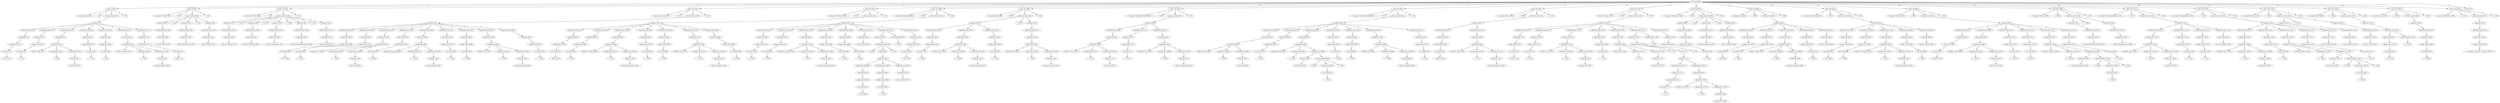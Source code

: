 digraph arpeggio_graph {
2480140220752 [label="textx_model [0]"];
2480140220752->2480140017360 [label="1"]

2480140017360 [label="textx_rule [0]"];
2480140017360->2480135769680 [label="1"]

2480135769680 [label="rule_name 'BuyIn' [0]"];
2480140017360->2480135770352 [label="2"]

2480135770352 [label=" ':' [5]"];
2480140017360->2480140017232 [label="3"]

2480140017232 [label="textx_rule_body [12]"];
2480140017232->2480140017104 [label="1"]

2480140017104 [label="sequence [12]"];
2480140017104->2480140013008 [label="1"]

2480140013008 [label="repeatable_expr [12]"];
2480140013008->2480140012880 [label="1"]

2480140012880 [label="expression [12]"];
2480140012880->2480140012752 [label="1"]

2480140012752 [label="simple_match [12]"];
2480140012752->2480140012624 [label="1"]

2480140012624 [label="str_match [12]"];
2480140012624->2480135770464 [label="1"]

2480135770464 [label=" ''buy-in'' [12]"];
2480140017104->2480140013264 [label="2"]

2480140013264 [label="repeatable_expr [21]"];
2480140013264->2480140013136 [label="1"]

2480140013136 [label="expression [21]"];
2480140013136->2480140012240 [label="1"]

2480140012240 [label="simple_match [21]"];
2480140012240->2480140012368 [label="1"]

2480140012368 [label="str_match [21]"];
2480140012368->2480135770576 [label="1"]

2480135770576 [label=" ''('' [21]"];
2480140017104->2480140014288 [label="3"]

2480140014288 [label="repeatable_expr [25]"];
2480140014288->2480140014160 [label="1"]

2480140014160 [label="expression [25]"];
2480140014160->2480140014032 [label="1"]

2480140014032 [label="assignment [25]"];
2480140014032->2480135770912 [label="1"]

2480135770912 [label="attribute 'chips' [25]"];
2480140014032->2480140013520 [label="2"]

2480140013520 [label="assignment_op [30]"];
2480140013520->2480135770688 [label="1"]

2480135770688 [label=" '=' [30]"];
2480140014032->2480140013904 [label="3"]

2480140013904 [label="assignment_rhs [31]"];
2480140013904->2480140013776 [label="1"]

2480140013776 [label="reference [31]"];
2480140013776->2480135771472 [label="1"]

2480135771472 [label="rule_ref 'INT' [31]"];
2480140017104->2480140014416 [label="4"]

2480140014416 [label="repeatable_expr [35]"];
2480140014416->2480140014800 [label="1"]

2480140014800 [label="expression [35]"];
2480140014800->2480140014672 [label="1"]

2480140014672 [label="simple_match [35]"];
2480140014672->2480140014544 [label="1"]

2480140014544 [label="str_match [35]"];
2480140014544->2480135770800 [label="1"]

2480135770800 [label=" '')'' [35]"];
2480140017104->2480140015312 [label="5"]

2480140015312 [label="repeatable_expr [39]"];
2480140015312->2480140015184 [label="1"]

2480140015184 [label="expression [39]"];
2480140015184->2480140015056 [label="1"]

2480140015056 [label="simple_match [39]"];
2480140015056->2480140014928 [label="1"]

2480140014928 [label="str_match [39]"];
2480140014928->2480135771136 [label="1"]

2480135771136 [label=" '':'' [39]"];
2480140017104->2480140016336 [label="6"]

2480140016336 [label="repeatable_expr [52]"];
2480140016336->2480140016208 [label="1"]

2480140016208 [label="expression [52]"];
2480140016208->2480140016080 [label="1"]

2480140016080 [label="assignment [52]"];
2480140016080->2480135771248 [label="1"]

2480135771248 [label="attribute 'functions' [52]"];
2480140016080->2480140015568 [label="2"]

2480140015568 [label="assignment_op [61]"];
2480140015568->2480135771360 [label="1"]

2480135771360 [label=" '*=' [61]"];
2480140016080->2480140015952 [label="3"]

2480140015952 [label="assignment_rhs [63]"];
2480140015952->2480140015824 [label="1"]

2480140015824 [label="reference [63]"];
2480140015824->2480135771024 [label="1"]

2480135771024 [label="rule_ref 'Function' [63]"];
2480140017104->2480140016464 [label="7"]

2480140016464 [label="repeatable_expr [77]"];
2480140016464->2480140016848 [label="1"]

2480140016848 [label="expression [77]"];
2480140016848->2480140016720 [label="1"]

2480140016720 [label="simple_match [77]"];
2480140016720->2480140016592 [label="1"]

2480140016592 [label="str_match [77]"];
2480140016592->2480135768672 [label="1"]

2480135768672 [label=" ''stand'' [77]"];
2480140017360->2480135768896 [label="4"]

2480135768896 [label=" ';' [86]"];
2480140220752->2480140019408 [label="2"]

2480140019408 [label="textx_rule [91]"];
2480140019408->2480135768784 [label="1"]

2480135768784 [label="rule_name 'Function' [91]"];
2480140019408->2480135771696 [label="2"]

2480135771696 [label=" ':' [99]"];
2480140019408->2480140019280 [label="3"]

2480140019280 [label="textx_rule_body [106]"];
2480140019280->2480140018128 [label="1"]

2480140018128 [label="sequence [106]"];
2480140018128->2480140018256 [label="1"]

2480140018256 [label="repeatable_expr [106]"];
2480140018256->2480140018000 [label="1"]

2480140018000 [label="expression [106]"];
2480140018000->2480135769120 [label="1"]

2480135769120 [label="rule_ref 'Pillars' [106]"];
2480140019280->2480135771920 [label="2"]

2480135771920 [label=" '|' [114]"];
2480140019280->2480140018512 [label="3"]

2480140018512 [label="sequence [116]"];
2480140018512->2480140018640 [label="1"]

2480140018640 [label="repeatable_expr [116]"];
2480140018640->2480140017616 [label="1"]

2480140017616 [label="expression [116]"];
2480140017616->2480135769232 [label="1"]

2480135769232 [label="rule_ref 'Instruments' [116]"];
2480140019280->2480135769568 [label="4"]

2480135769568 [label=" '|' [128]"];
2480140019280->2480140019024 [label="5"]

2480140019024 [label="sequence [130]"];
2480140019024->2480140019152 [label="1"]

2480140019152 [label="repeatable_expr [130]"];
2480140019152->2480140018896 [label="1"]

2480140018896 [label="expression [130]"];
2480140018896->2480135772144 [label="1"]

2480135772144 [label="rule_ref 'Wheels' [130]"];
2480140019408->2480135772256 [label="4"]

2480135772256 [label=" ';' [138]"];
2480140220752->2480140022352 [label="3"]

2480140022352 [label="textx_rule [145]"];
2480140022352->2480135772592 [label="1"]

2480135772592 [label="rule_name 'Pillars' [145]"];
2480140022352->2480135772368 [label="2"]

2480135772368 [label=" ':' [152]"];
2480140022352->2480140022224 [label="3"]

2480140022224 [label="textx_rule_body [159]"];
2480140022224->2480140019920 [label="1"]

2480140019920 [label="sequence [159]"];
2480140019920->2480140020048 [label="1"]

2480140020048 [label="repeatable_expr [159]"];
2480140020048->2480140019792 [label="1"]

2480140019792 [label="expression [159]"];
2480140019792->2480135772704 [label="1"]

2480135772704 [label="rule_ref 'ForLoop' [159]"];
2480140022224->2480135772928 [label="2"]

2480135772928 [label=" '|' [167]"];
2480140022224->2480140020432 [label="3"]

2480140020432 [label="sequence [169]"];
2480140020432->2480140020560 [label="1"]

2480140020560 [label="repeatable_expr [169]"];
2480140020560->2480140020304 [label="1"]

2480140020304 [label="expression [169]"];
2480140020304->2480135772480 [label="1"]

2480135772480 [label="rule_ref 'WhileLoop' [169]"];
2480140022224->2480135772816 [label="4"]

2480135772816 [label=" '|' [179]"];
2480140022224->2480140020944 [label="5"]

2480140020944 [label="sequence [181]"];
2480140020944->2480140021072 [label="1"]

2480140021072 [label="repeatable_expr [181]"];
2480140021072->2480140020816 [label="1"]

2480140020816 [label="expression [181]"];
2480140020816->2480135773040 [label="1"]

2480135773040 [label="rule_ref 'IfStatement' [181]"];
2480140022224->2480135773152 [label="6"]

2480135773152 [label=" '|' [193]"];
2480140022224->2480140021456 [label="7"]

2480140021456 [label="sequence [195]"];
2480140021456->2480140021584 [label="1"]

2480140021584 [label="repeatable_expr [195]"];
2480140021584->2480140021328 [label="1"]

2480140021328 [label="expression [195]"];
2480140021328->2480135773264 [label="1"]

2480135773264 [label="rule_ref 'VariableDeclaration' [195]"];
2480140022224->2480135773376 [label="8"]

2480135773376 [label=" '|' [215]"];
2480140022224->2480140021968 [label="9"]

2480140021968 [label="sequence [217]"];
2480140021968->2480140022096 [label="1"]

2480140022096 [label="repeatable_expr [217]"];
2480140022096->2480140021840 [label="1"]

2480140021840 [label="expression [217]"];
2480140021840->2480135773488 [label="1"]

2480135773488 [label="rule_ref 'Returns' [217]"];
2480140022352->2480135773600 [label="4"]

2480135773600 [label=" ';' [226]"];
2480140220752->2480140143952 [label="4"]

2480140143952 [label="textx_rule [232]"];
2480140143952->2480135773936 [label="1"]

2480135773936 [label="rule_name 'ForLoop' [232]"];
2480140143952->2480135773712 [label="2"]

2480135773712 [label=" ':' [239]"];
2480140143952->2480140143696 [label="3"]

2480140143696 [label="textx_rule_body [246]"];
2480140143696->2480140143824 [label="1"]

2480140143824 [label="sequence [246]"];
2480140143824->2480140022864 [label="1"]

2480140022864 [label="repeatable_expr [246]"];
2480140022864->2480140022736 [label="1"]

2480140022736 [label="expression [246]"];
2480140022736->2480140022608 [label="1"]

2480140022608 [label="simple_match [246]"];
2480140022608->2480140021712 [label="1"]

2480140021712 [label="str_match [246]"];
2480140021712->2480135774048 [label="1"]

2480135774048 [label=" ''For'' [246]"];
2480140143824->2480140023376 [label="2"]

2480140023376 [label="repeatable_expr [252]"];
2480140023376->2480140023248 [label="1"]

2480140023248 [label="expression [252]"];
2480140023248->2480140023120 [label="1"]

2480140023120 [label="simple_match [252]"];
2480140023120->2480140022992 [label="1"]

2480140022992 [label="str_match [252]"];
2480140022992->2480135773824 [label="1"]

2480135773824 [label=" ''('' [252]"];
2480140143824->2480140024400 [label="3"]

2480140024400 [label="repeatable_expr [256]"];
2480140024400->2480140024272 [label="1"]

2480140024272 [label="expression [256]"];
2480140024272->2480140024144 [label="1"]

2480140024144 [label="assignment [256]"];
2480140024144->2480135774160 [label="1"]

2480135774160 [label="attribute 'var' [256]"];
2480140024144->2480140023632 [label="2"]

2480140023632 [label="assignment_op [259]"];
2480140023632->2480135774384 [label="1"]

2480135774384 [label=" '=' [259]"];
2480140024144->2480140024016 [label="3"]

2480140024016 [label="assignment_rhs [260]"];
2480140024016->2480140023888 [label="1"]

2480140023888 [label="reference [260]"];
2480140023888->2480135774272 [label="1"]

2480135774272 [label="rule_ref 'ID' [260]"];
2480140143824->2480140024528 [label="4"]

2480140024528 [label="repeatable_expr [263]"];
2480140024528->2480140024912 [label="1"]

2480140024912 [label="expression [263]"];
2480140024912->2480140024784 [label="1"]

2480140024784 [label="simple_match [263]"];
2480140024784->2480140024656 [label="1"]

2480140024656 [label="str_match [263]"];
2480140024656->2480135774496 [label="1"]

2480135774496 [label=" ''in'' [263]"];
2480140143824->2480140140752 [label="5"]

2480140140752 [label="repeatable_expr [268]"];
2480140140752->2480140140624 [label="1"]

2480140140624 [label="expression [268]"];
2480140140624->2480140025680 [label="1"]

2480140025680 [label="assignment [268]"];
2480140025680->2480135774608 [label="1"]

2480135774608 [label="attribute 'range_expr' [268]"];
2480140025680->2480140025168 [label="2"]

2480140025168 [label="assignment_op [278]"];
2480140025168->2480135774832 [label="1"]

2480135774832 [label=" '=' [278]"];
2480140025680->2480140025552 [label="3"]

2480140025552 [label="assignment_rhs [279]"];
2480140025552->2480140025424 [label="1"]

2480140025424 [label="reference [279]"];
2480140025424->2480135774720 [label="1"]

2480135774720 [label="rule_ref 'Range' [279]"];
2480140143824->2480140140880 [label="6"]

2480140140880 [label="repeatable_expr [285]"];
2480140140880->2480140141264 [label="1"]

2480140141264 [label="expression [285]"];
2480140141264->2480140141136 [label="1"]

2480140141136 [label="simple_match [285]"];
2480140141136->2480140141008 [label="1"]

2480140141008 [label="str_match [285]"];
2480140141008->2480135774944 [label="1"]

2480135774944 [label=" '')'' [285]"];
2480140143824->2480140141776 [label="7"]

2480140141776 [label="repeatable_expr [289]"];
2480140141776->2480140141648 [label="1"]

2480140141648 [label="expression [289]"];
2480140141648->2480140141520 [label="1"]

2480140141520 [label="simple_match [289]"];
2480140141520->2480140141392 [label="1"]

2480140141392 [label="str_match [289]"];
2480140141392->2480135775056 [label="1"]

2480135775056 [label=" ''{'' [289]"];
2480140143824->2480140142800 [label="8"]

2480140142800 [label="repeatable_expr [293]"];
2480140142800->2480140142672 [label="1"]

2480140142672 [label="expression [293]"];
2480140142672->2480140142544 [label="1"]

2480140142544 [label="assignment [293]"];
2480140142544->2480135775168 [label="1"]

2480135775168 [label="attribute 'body' [293]"];
2480140142544->2480140142032 [label="2"]

2480140142032 [label="assignment_op [297]"];
2480140142032->2480135775280 [label="1"]

2480135775280 [label=" '*=' [297]"];
2480140142544->2480140142416 [label="3"]

2480140142416 [label="assignment_rhs [299]"];
2480140142416->2480140142288 [label="1"]

2480140142288 [label="reference [299]"];
2480140142288->2480135775392 [label="1"]

2480135775392 [label="rule_ref 'Function' [299]"];
2480140143824->2480140142928 [label="9"]

2480140142928 [label="repeatable_expr [308]"];
2480140142928->2480140143312 [label="1"]

2480140143312 [label="expression [308]"];
2480140143312->2480140143184 [label="1"]

2480140143184 [label="simple_match [308]"];
2480140143184->2480140143056 [label="1"]

2480140143056 [label="str_match [308]"];
2480140143056->2480135775504 [label="1"]

2480135775504 [label=" ''}'' [308]"];
2480140143952->2480135775616 [label="4"]

2480135775616 [label=" ';' [311]"];
2480140220752->2480140148944 [label="5"]

2480140148944 [label="textx_rule [316]"];
2480140148944->2480135775840 [label="1"]

2480135775840 [label="rule_name 'WhileLoop' [316]"];
2480140148944->2480135775728 [label="2"]

2480135775728 [label=" ':' [325]"];
2480140148944->2480140148816 [label="3"]

2480140148816 [label="textx_rule_body [332]"];
2480140148816->2480140148688 [label="1"]

2480140148688 [label="sequence [332]"];
2480140148688->2480140144336 [label="1"]

2480140144336 [label="repeatable_expr [332]"];
2480140144336->2480140144208 [label="1"]

2480140144208 [label="expression [332]"];
2480140144208->2480140143568 [label="1"]

2480140143568 [label="simple_match [332]"];
2480140143568->2480140143440 [label="1"]

2480140143440 [label="str_match [332]"];
2480140143440->2480135775952 [label="1"]

2480135775952 [label=" ''While'' [332]"];
2480140148688->2480140144848 [label="2"]

2480140144848 [label="repeatable_expr [340]"];
2480140144848->2480140144720 [label="1"]

2480140144720 [label="expression [340]"];
2480140144720->2480140144592 [label="1"]

2480140144592 [label="simple_match [340]"];
2480140144592->2480140144464 [label="1"]

2480140144464 [label="str_match [340]"];
2480140144464->2480135776064 [label="1"]

2480135776064 [label=" ''('' [340]"];
2480140148688->2480140145872 [label="3"]

2480140145872 [label="repeatable_expr [344]"];
2480140145872->2480140145744 [label="1"]

2480140145744 [label="expression [344]"];
2480140145744->2480140145616 [label="1"]

2480140145616 [label="assignment [344]"];
2480140145616->2480135776176 [label="1"]

2480135776176 [label="attribute 'condition' [344]"];
2480140145616->2480140145104 [label="2"]

2480140145104 [label="assignment_op [353]"];
2480140145104->2480135776400 [label="1"]

2480135776400 [label=" '=' [353]"];
2480140145616->2480140145488 [label="3"]

2480140145488 [label="assignment_rhs [354]"];
2480140145488->2480140145360 [label="1"]

2480140145360 [label="reference [354]"];
2480140145360->2480135776288 [label="1"]

2480135776288 [label="rule_ref 'Expression' [354]"];
2480140148688->2480140146000 [label="4"]

2480140146000 [label="repeatable_expr [365]"];
2480140146000->2480140146384 [label="1"]

2480140146384 [label="expression [365]"];
2480140146384->2480140146256 [label="1"]

2480140146256 [label="simple_match [365]"];
2480140146256->2480140146128 [label="1"]

2480140146128 [label="str_match [365]"];
2480140146128->2480135776512 [label="1"]

2480135776512 [label=" '')'' [365]"];
2480140148688->2480140146896 [label="5"]

2480140146896 [label="repeatable_expr [369]"];
2480140146896->2480140146768 [label="1"]

2480140146768 [label="expression [369]"];
2480140146768->2480140146640 [label="1"]

2480140146640 [label="simple_match [369]"];
2480140146640->2480140146512 [label="1"]

2480140146512 [label="str_match [369]"];
2480140146512->2480135776624 [label="1"]

2480135776624 [label=" ''{'' [369]"];
2480140148688->2480140147920 [label="6"]

2480140147920 [label="repeatable_expr [373]"];
2480140147920->2480140147792 [label="1"]

2480140147792 [label="expression [373]"];
2480140147792->2480140147664 [label="1"]

2480140147664 [label="assignment [373]"];
2480140147664->2480135776736 [label="1"]

2480135776736 [label="attribute 'body' [373]"];
2480140147664->2480140147152 [label="2"]

2480140147152 [label="assignment_op [377]"];
2480140147152->2480135776848 [label="1"]

2480135776848 [label=" '*=' [377]"];
2480140147664->2480140147536 [label="3"]

2480140147536 [label="assignment_rhs [379]"];
2480140147536->2480140147408 [label="1"]

2480140147408 [label="reference [379]"];
2480140147408->2480135776960 [label="1"]

2480135776960 [label="rule_ref 'Function' [379]"];
2480140148688->2480140148048 [label="7"]

2480140148048 [label="repeatable_expr [388]"];
2480140148048->2480140148432 [label="1"]

2480140148432 [label="expression [388]"];
2480140148432->2480140148304 [label="1"]

2480140148304 [label="simple_match [388]"];
2480140148304->2480140148176 [label="1"]

2480140148176 [label="str_match [388]"];
2480140148176->2480135777072 [label="1"]

2480135777072 [label=" ''}'' [388]"];
2480140148944->2480135777184 [label="4"]

2480135777184 [label=" ';' [391]"];
2480140220752->2480140155600 [label="6"]

2480140155600 [label="textx_rule [396]"];
2480140155600->2480135777408 [label="1"]

2480135777408 [label="rule_name 'IfStatement' [396]"];
2480140155600->2480135777296 [label="2"]

2480135777296 [label=" ':' [407]"];
2480140155600->2480140155472 [label="3"]

2480140155472 [label="textx_rule_body [414]"];
2480140155472->2480140155344 [label="1"]

2480140155344 [label="sequence [414]"];
2480140155344->2480140149456 [label="1"]

2480140149456 [label="repeatable_expr [414]"];
2480140149456->2480140149328 [label="1"]

2480140149328 [label="expression [414]"];
2480140149328->2480140149200 [label="1"]

2480140149200 [label="simple_match [414]"];
2480140149200->2480140148560 [label="1"]

2480140148560 [label="str_match [414]"];
2480140148560->2480135777520 [label="1"]

2480135777520 [label=" ''If'' [414]"];
2480140155344->2480140149968 [label="2"]

2480140149968 [label="repeatable_expr [419]"];
2480140149968->2480140149840 [label="1"]

2480140149840 [label="expression [419]"];
2480140149840->2480140149712 [label="1"]

2480140149712 [label="simple_match [419]"];
2480140149712->2480140149584 [label="1"]

2480140149584 [label="str_match [419]"];
2480140149584->2480135777632 [label="1"]

2480135777632 [label=" ''('' [419]"];
2480140155344->2480140150992 [label="3"]

2480140150992 [label="repeatable_expr [423]"];
2480140150992->2480140150864 [label="1"]

2480140150864 [label="expression [423]"];
2480140150864->2480140150736 [label="1"]

2480140150736 [label="assignment [423]"];
2480140150736->2480135777744 [label="1"]

2480135777744 [label="attribute 'condition' [423]"];
2480140150736->2480140150224 [label="2"]

2480140150224 [label="assignment_op [432]"];
2480140150224->2480135777968 [label="1"]

2480135777968 [label=" '=' [432]"];
2480140150736->2480140150608 [label="3"]

2480140150608 [label="assignment_rhs [433]"];
2480140150608->2480140150480 [label="1"]

2480140150480 [label="reference [433]"];
2480140150480->2480135777856 [label="1"]

2480135777856 [label="rule_ref 'Expression' [433]"];
2480140155344->2480140151120 [label="4"]

2480140151120 [label="repeatable_expr [444]"];
2480140151120->2480140151504 [label="1"]

2480140151504 [label="expression [444]"];
2480140151504->2480140151376 [label="1"]

2480140151376 [label="simple_match [444]"];
2480140151376->2480140151248 [label="1"]

2480140151248 [label="str_match [444]"];
2480140151248->2480135778080 [label="1"]

2480135778080 [label=" '')'' [444]"];
2480140155344->2480140152016 [label="5"]

2480140152016 [label="repeatable_expr [448]"];
2480140152016->2480140151888 [label="1"]

2480140151888 [label="expression [448]"];
2480140151888->2480140151760 [label="1"]

2480140151760 [label="simple_match [448]"];
2480140151760->2480140151632 [label="1"]

2480140151632 [label="str_match [448]"];
2480140151632->2480135778192 [label="1"]

2480135778192 [label=" '':'' [448]"];
2480140155344->2480140152656 [label="6"]

2480140152656 [label="repeatable_expr [452]"];
2480140152656->2480140152400 [label="1"]

2480140152400 [label="expression [452]"];
2480140152400->2480135778416 [label="1"]

2480135778416 [label="rule_ref 'Suite' [452]"];
2480140155344->2480140154576 [label="7"]

2480140154576 [label="repeatable_expr [458]"];
2480140154576->2480140154448 [label="1"]

2480140154448 [label="expression [458]"];
2480140154448->2480140154320 [label="1"]

2480140154320 [label="bracketed_choice [458]"];
2480140154320->2480135778640 [label="1"]

2480135778640 [label=" '(' [458]"];
2480140154320->2480140154192 [label="2"]

2480140154192 [label="choice [459]"];
2480140154192->2480140153936 [label="1"]

2480140153936 [label="sequence [459]"];
2480140153936->2480140152912 [label="1"]

2480140152912 [label="repeatable_expr [459]"];
2480140152912->2480140152784 [label="1"]

2480140152784 [label="expression [459]"];
2480140152784->2480140152528 [label="1"]

2480140152528 [label="simple_match [459]"];
2480140152528->2480140152144 [label="1"]

2480140152144 [label="str_match [459]"];
2480140152144->2480135778304 [label="1"]

2480135778304 [label=" ''else'' [459]"];
2480140153936->2480140153424 [label="2"]

2480140153424 [label="repeatable_expr [466]"];
2480140153424->2480140153296 [label="1"]

2480140153296 [label="expression [466]"];
2480140153296->2480140153168 [label="1"]

2480140153168 [label="simple_match [466]"];
2480140153168->2480140153040 [label="1"]

2480140153040 [label="str_match [466]"];
2480140153040->2480135778752 [label="1"]

2480135778752 [label=" '':'' [466]"];
2480140153936->2480140154064 [label="3"]

2480140154064 [label="repeatable_expr [470]"];
2480140154064->2480140153808 [label="1"]

2480140153808 [label="expression [470]"];
2480140153808->2480135778864 [label="1"]

2480135778864 [label="rule_ref 'Suite' [470]"];
2480140154320->2480135779088 [label="3"]

2480135779088 [label=" ')' [475]"];
2480140154576->2480140153552 [label="2"]

2480140153552 [label="repeat_operator [476]"];
2480140153552->2480135778528 [label="1"]

2480135778528 [label=" '?' [476]"];
2480140155344->2480140155088 [label="8"]

2480140155088 [label="repeatable_expr [478]"];
2480140155088->2480140154960 [label="1"]

2480140154960 [label="expression [478]"];
2480140154960->2480140154832 [label="1"]

2480140154832 [label="simple_match [478]"];
2480140154832->2480140154704 [label="1"]

2480140154704 [label="str_match [478]"];
2480140154704->2480135779200 [label="1"]

2480135779200 [label=" ''cap'' [478]"];
2480140155600->2480135778976 [label="4"]

2480135778976 [label=" ';' [483]"];
2480140220752->2480140175824 [label="7"]

2480140175824 [label="textx_rule [488]"];
2480140175824->2480135779424 [label="1"]

2480135779424 [label="rule_name 'Suite' [488]"];
2480140175824->2480135779312 [label="2"]

2480135779312 [label=" ':' [493]"];
2480140175824->2480140175696 [label="3"]

2480140175696 [label="textx_rule_body [500]"];
2480140175696->2480140174416 [label="1"]

2480140174416 [label="sequence [500]"];
2480140174416->2480140156112 [label="1"]

2480140156112 [label="repeatable_expr [500]"];
2480140156112->2480140155984 [label="1"]

2480140155984 [label="expression [500]"];
2480140155984->2480140155856 [label="1"]

2480140155856 [label="simple_match [500]"];
2480140155856->2480140155216 [label="1"]

2480140155216 [label="str_match [500]"];
2480140155216->2480135779536 [label="1"]

2480135779536 [label=" ''{'' [500]"];
2480140174416->2480140173648 [label="2"]

2480140173648 [label="repeatable_expr [504]"];
2480140173648->2480140173520 [label="1"]

2480140173520 [label="expression [504]"];
2480140173520->2480140173392 [label="1"]

2480140173392 [label="assignment [504]"];
2480140173392->2480135779648 [label="1"]

2480135779648 [label="attribute 'body' [504]"];
2480140173392->2480140156368 [label="2"]

2480140156368 [label="assignment_op [508]"];
2480140156368->2480135779760 [label="1"]

2480135779760 [label=" '*=' [508]"];
2480140173392->2480140156752 [label="3"]

2480140156752 [label="assignment_rhs [510]"];
2480140156752->2480140156624 [label="1"]

2480140156624 [label="reference [510]"];
2480140156624->2480135779872 [label="1"]

2480135779872 [label="rule_ref 'Function' [510]"];
2480140174416->2480140173776 [label="3"]

2480140173776 [label="repeatable_expr [519]"];
2480140173776->2480140174160 [label="1"]

2480140174160 [label="expression [519]"];
2480140174160->2480140174032 [label="1"]

2480140174032 [label="simple_match [519]"];
2480140174032->2480140173904 [label="1"]

2480140173904 [label="str_match [519]"];
2480140173904->2480135779984 [label="1"]

2480135779984 [label=" ''}'' [519]"];
2480140175696->2480135780096 [label="2"]

2480135780096 [label=" '|' [523]"];
2480140175696->2480140175568 [label="3"]

2480140175568 [label="sequence [525]"];
2480140175568->2480140175312 [label="1"]

2480140175312 [label="repeatable_expr [525]"];
2480140175312->2480140175184 [label="1"]

2480140175184 [label="expression [525]"];
2480140175184->2480140175056 [label="1"]

2480140175056 [label="assignment [525]"];
2480140175056->2480135780320 [label="1"]

2480135780320 [label="attribute 'body' [525]"];
2480140175056->2480140174672 [label="2"]

2480140174672 [label="assignment_op [529]"];
2480140174672->2480135780432 [label="1"]

2480135780432 [label=" '=' [529]"];
2480140175056->2480140174928 [label="3"]

2480140174928 [label="assignment_rhs [530]"];
2480140174928->2480140174800 [label="1"]

2480140174800 [label="reference [530]"];
2480140174800->2480135780208 [label="1"]

2480135780208 [label="rule_ref 'Function' [530]"];
2480140175824->2480135780544 [label="4"]

2480135780544 [label=" ';' [538]"];
2480140220752->2480140178896 [label="8"]

2480140178896 [label="textx_rule [543]"];
2480140178896->2480135780768 [label="1"]

2480135780768 [label="rule_name 'VariableDeclaration' [543]"];
2480140178896->2480135780656 [label="2"]

2480135780656 [label=" ':' [562]"];
2480140178896->2480140178768 [label="3"]

2480140178768 [label="textx_rule_body [569]"];
2480140178768->2480140178640 [label="1"]

2480140178640 [label="sequence [569]"];
2480140178640->2480140176848 [label="1"]

2480140176848 [label="repeatable_expr [569]"];
2480140176848->2480140176720 [label="1"]

2480140176720 [label="expression [569]"];
2480140176720->2480140176592 [label="1"]

2480140176592 [label="assignment [569]"];
2480140176592->2480135780992 [label="1"]

2480135780992 [label="attribute 'name' [569]"];
2480140176592->2480140176080 [label="2"]

2480140176080 [label="assignment_op [573]"];
2480140176080->2480135781104 [label="1"]

2480135781104 [label=" '=' [573]"];
2480140176592->2480140176464 [label="3"]

2480140176464 [label="assignment_rhs [574]"];
2480140176464->2480140176336 [label="1"]

2480140176336 [label="reference [574]"];
2480140176336->2480135780880 [label="1"]

2480135780880 [label="rule_ref 'ID' [574]"];
2480140178640->2480140176976 [label="2"]

2480140176976 [label="repeatable_expr [577]"];
2480140176976->2480140177360 [label="1"]

2480140177360 [label="expression [577]"];
2480140177360->2480140177232 [label="1"]

2480140177232 [label="simple_match [577]"];
2480140177232->2480140177104 [label="1"]

2480140177104 [label="str_match [577]"];
2480140177104->2480135781216 [label="1"]

2480135781216 [label=" ''='' [577]"];
2480140178640->2480140178384 [label="3"]

2480140178384 [label="repeatable_expr [581]"];
2480140178384->2480140178256 [label="1"]

2480140178256 [label="expression [581]"];
2480140178256->2480140178128 [label="1"]

2480140178128 [label="assignment [581]"];
2480140178128->2480135781328 [label="1"]

2480135781328 [label="attribute 'value' [581]"];
2480140178128->2480140177616 [label="2"]

2480140177616 [label="assignment_op [586]"];
2480140177616->2480135781552 [label="1"]

2480135781552 [label=" '=' [586]"];
2480140178128->2480140178000 [label="3"]

2480140178000 [label="assignment_rhs [587]"];
2480140178000->2480140177872 [label="1"]

2480140177872 [label="reference [587]"];
2480140177872->2480135781440 [label="1"]

2480135781440 [label="rule_ref 'Expression' [587]"];
2480140178896->2480135781664 [label="4"]

2480135781664 [label=" ';' [597]"];
2480140220752->2480140184912 [label="9"]

2480140184912 [label="textx_rule [602]"];
2480140184912->2480135781888 [label="1"]

2480135781888 [label="rule_name 'UserFunctionDef' [602]"];
2480140184912->2480135781776 [label="2"]

2480135781776 [label=" ':' [617]"];
2480140184912->2480140184784 [label="3"]

2480140184784 [label="textx_rule_body [624]"];
2480140184784->2480140184656 [label="1"]

2480140184656 [label="sequence [624]"];
2480140184656->2480140179920 [label="1"]

2480140179920 [label="repeatable_expr [624]"];
2480140179920->2480140179792 [label="1"]

2480140179792 [label="expression [624]"];
2480140179792->2480140179664 [label="1"]

2480140179664 [label="assignment [624]"];
2480140179664->2480135782112 [label="1"]

2480135782112 [label="attribute 'name' [624]"];
2480140179664->2480140179152 [label="2"]

2480140179152 [label="assignment_op [628]"];
2480140179152->2480135782224 [label="1"]

2480135782224 [label=" '=' [628]"];
2480140179664->2480140179536 [label="3"]

2480140179536 [label="assignment_rhs [629]"];
2480140179536->2480140179408 [label="1"]

2480140179408 [label="reference [629]"];
2480140179408->2480135782000 [label="1"]

2480135782000 [label="rule_ref 'ID' [629]"];
2480140184656->2480140180048 [label="2"]

2480140180048 [label="repeatable_expr [632]"];
2480140180048->2480140180432 [label="1"]

2480140180432 [label="expression [632]"];
2480140180432->2480140180304 [label="1"]

2480140180304 [label="simple_match [632]"];
2480140180304->2480140180176 [label="1"]

2480140180176 [label="str_match [632]"];
2480140180176->2480140222544 [label="1"]

2480140222544 [label=" ''('' [632]"];
2480140184656->2480140181840 [label="3"]

2480140181840 [label="repeatable_expr [636]"];
2480140181840->2480140181712 [label="1"]

2480140181712 [label="expression [636]"];
2480140181712->2480140181584 [label="1"]

2480140181584 [label="assignment [636]"];
2480140181584->2480140222656 [label="1"]

2480140222656 [label="attribute 'params' [636]"];
2480140181584->2480140180688 [label="2"]

2480140180688 [label="assignment_op [642]"];
2480140180688->2480140222768 [label="1"]

2480140222768 [label=" '*=' [642]"];
2480140181584->2480140181456 [label="3"]

2480140181456 [label="assignment_rhs [644]"];
2480140181456->2480140180944 [label="1"]

2480140180944 [label="reference [644]"];
2480140180944->2480140222880 [label="1"]

2480140222880 [label="rule_ref 'ID' [644]"];
2480140181456->2480140181328 [label="2"]

2480140181328 [label="repeat_modifiers [646]"];
2480140181328->2480140223104 [label="1"]

2480140223104 [label=" '[' [646]"];
2480140181328->2480140181200 [label="2"]

2480140181200 [label="simple_match [647]"];
2480140181200->2480140181072 [label="1"]

2480140181072 [label="str_match [647]"];
2480140181072->2480140223216 [label="1"]

2480140223216 [label=" '','' [647]"];
2480140181328->2480140222992 [label="3"]

2480140222992 [label=" ']' [650]"];
2480140184656->2480140182352 [label="4"]

2480140182352 [label="repeatable_expr [652]"];
2480140182352->2480140182224 [label="1"]

2480140182224 [label="expression [652]"];
2480140182224->2480140182096 [label="1"]

2480140182096 [label="simple_match [652]"];
2480140182096->2480140181968 [label="1"]

2480140181968 [label="str_match [652]"];
2480140181968->2480140223328 [label="1"]

2480140223328 [label=" '')'' [652]"];
2480140184656->2480140182864 [label="5"]

2480140182864 [label="repeatable_expr [656]"];
2480140182864->2480140182736 [label="1"]

2480140182736 [label="expression [656]"];
2480140182736->2480140182608 [label="1"]

2480140182608 [label="simple_match [656]"];
2480140182608->2480140182480 [label="1"]

2480140182480 [label="str_match [656]"];
2480140182480->2480140223440 [label="1"]

2480140223440 [label=" ''{'' [656]"];
2480140184656->2480140183888 [label="6"]

2480140183888 [label="repeatable_expr [660]"];
2480140183888->2480140183760 [label="1"]

2480140183760 [label="expression [660]"];
2480140183760->2480140183632 [label="1"]

2480140183632 [label="assignment [660]"];
2480140183632->2480140223552 [label="1"]

2480140223552 [label="attribute 'body' [660]"];
2480140183632->2480140183120 [label="2"]

2480140183120 [label="assignment_op [664]"];
2480140183120->2480140223664 [label="1"]

2480140223664 [label=" '*=' [664]"];
2480140183632->2480140183504 [label="3"]

2480140183504 [label="assignment_rhs [666]"];
2480140183504->2480140183376 [label="1"]

2480140183376 [label="reference [666]"];
2480140183376->2480140223776 [label="1"]

2480140223776 [label="rule_ref 'Function' [666]"];
2480140184656->2480140184016 [label="7"]

2480140184016 [label="repeatable_expr [675]"];
2480140184016->2480140184400 [label="1"]

2480140184400 [label="expression [675]"];
2480140184400->2480140184272 [label="1"]

2480140184272 [label="simple_match [675]"];
2480140184272->2480140184144 [label="1"]

2480140184144 [label="str_match [675]"];
2480140184144->2480140223888 [label="1"]

2480140223888 [label=" ''}'' [675]"];
2480140184912->2480140224000 [label="4"]

2480140224000 [label=" ';' [678]"];
2480140220752->2480140187088 [label="10"]

2480140187088 [label="textx_rule [683]"];
2480140187088->2480140224224 [label="1"]

2480140224224 [label="rule_name 'Returns' [683]"];
2480140187088->2480140224112 [label="2"]

2480140224112 [label=" ':' [690]"];
2480140187088->2480140186960 [label="3"]

2480140186960 [label="textx_rule_body [697]"];
2480140186960->2480140186832 [label="1"]

2480140186832 [label="sequence [697]"];
2480140186832->2480140185552 [label="1"]

2480140185552 [label="repeatable_expr [697]"];
2480140185552->2480140185424 [label="1"]

2480140185424 [label="expression [697]"];
2480140185424->2480140185296 [label="1"]

2480140185296 [label="simple_match [697]"];
2480140185296->2480140184528 [label="1"]

2480140184528 [label="str_match [697]"];
2480140184528->2480140224336 [label="1"]

2480140224336 [label=" ''Return'' [697]"];
2480140186832->2480140186576 [label="2"]

2480140186576 [label="repeatable_expr [706]"];
2480140186576->2480140186448 [label="1"]

2480140186448 [label="expression [706]"];
2480140186448->2480140186320 [label="1"]

2480140186320 [label="assignment [706]"];
2480140186320->2480140224448 [label="1"]

2480140224448 [label="attribute 'value' [706]"];
2480140186320->2480140185808 [label="2"]

2480140185808 [label="assignment_op [711]"];
2480140185808->2480140224672 [label="1"]

2480140224672 [label=" '=' [711]"];
2480140186320->2480140186192 [label="3"]

2480140186192 [label="assignment_rhs [712]"];
2480140186192->2480140186064 [label="1"]

2480140186064 [label="reference [712]"];
2480140186064->2480140224560 [label="1"]

2480140224560 [label="rule_ref 'Expression' [712]"];
2480140187088->2480140224784 [label="4"]

2480140224784 [label=" ';' [722]"];
2480140220752->2480140243280 [label="11"]

2480140243280 [label="textx_rule [730]"];
2480140243280->2480140225008 [label="1"]

2480140225008 [label="rule_name 'Range' [730]"];
2480140243280->2480140224896 [label="2"]

2480140224896 [label=" ':' [735]"];
2480140243280->2480140243152 [label="3"]

2480140243152 [label="textx_rule_body [742]"];
2480140243152->2480140243024 [label="1"]

2480140243024 [label="sequence [742]"];
2480140243024->2480140187600 [label="1"]

2480140187600 [label="repeatable_expr [742]"];
2480140187600->2480140187472 [label="1"]

2480140187472 [label="expression [742]"];
2480140187472->2480140187344 [label="1"]

2480140187344 [label="simple_match [742]"];
2480140187344->2480140186704 [label="1"]

2480140186704 [label="str_match [742]"];
2480140186704->2480140225120 [label="1"]

2480140225120 [label=" ''range'' [742]"];
2480140243024->2480140188112 [label="2"]

2480140188112 [label="repeatable_expr [750]"];
2480140188112->2480140187984 [label="1"]

2480140187984 [label="expression [750]"];
2480140187984->2480140187856 [label="1"]

2480140187856 [label="simple_match [750]"];
2480140187856->2480140187728 [label="1"]

2480140187728 [label="str_match [750]"];
2480140187728->2480140225232 [label="1"]

2480140225232 [label=" ''('' [750]"];
2480140243024->2480140189136 [label="3"]

2480140189136 [label="repeatable_expr [754]"];
2480140189136->2480140189008 [label="1"]

2480140189008 [label="expression [754]"];
2480140189008->2480140188880 [label="1"]

2480140188880 [label="assignment [754]"];
2480140188880->2480140225344 [label="1"]

2480140225344 [label="attribute 'start' [754]"];
2480140188880->2480140188368 [label="2"]

2480140188368 [label="assignment_op [759]"];
2480140188368->2480140225568 [label="1"]

2480140225568 [label=" '=' [759]"];
2480140188880->2480140188752 [label="3"]

2480140188752 [label="assignment_rhs [760]"];
2480140188752->2480140188624 [label="1"]

2480140188624 [label="reference [760]"];
2480140188624->2480140225456 [label="1"]

2480140225456 [label="rule_ref 'INT' [760]"];
2480140243024->2480140189264 [label="4"]

2480140189264 [label="repeatable_expr [764]"];
2480140189264->2480140238928 [label="1"]

2480140238928 [label="expression [764]"];
2480140238928->2480140189520 [label="1"]

2480140189520 [label="simple_match [764]"];
2480140189520->2480140189392 [label="1"]

2480140189392 [label="str_match [764]"];
2480140189392->2480140225680 [label="1"]

2480140225680 [label=" '','' [764]"];
2480140243024->2480140239952 [label="5"]

2480140239952 [label="repeatable_expr [768]"];
2480140239952->2480140239824 [label="1"]

2480140239824 [label="expression [768]"];
2480140239824->2480140239696 [label="1"]

2480140239696 [label="assignment [768]"];
2480140239696->2480140225792 [label="1"]

2480140225792 [label="attribute 'end' [768]"];
2480140239696->2480140239184 [label="2"]

2480140239184 [label="assignment_op [771]"];
2480140239184->2480140226016 [label="1"]

2480140226016 [label=" '=' [771]"];
2480140239696->2480140239568 [label="3"]

2480140239568 [label="assignment_rhs [772]"];
2480140239568->2480140239440 [label="1"]

2480140239440 [label="reference [772]"];
2480140239440->2480140225904 [label="1"]

2480140225904 [label="rule_ref 'INT' [772]"];
2480140243024->2480140242256 [label="6"]

2480140242256 [label="repeatable_expr [776]"];
2480140242256->2480140242128 [label="1"]

2480140242128 [label="expression [776]"];
2480140242128->2480140242000 [label="1"]

2480140242000 [label="bracketed_choice [776]"];
2480140242000->2480140226128 [label="1"]

2480140226128 [label=" '(' [776]"];
2480140242000->2480140241872 [label="2"]

2480140241872 [label="choice [777]"];
2480140241872->2480140241744 [label="1"]

2480140241744 [label="sequence [777]"];
2480140241744->2480140240464 [label="1"]

2480140240464 [label="repeatable_expr [777]"];
2480140240464->2480140240336 [label="1"]

2480140240336 [label="expression [777]"];
2480140240336->2480140240208 [label="1"]

2480140240208 [label="simple_match [777]"];
2480140240208->2480140240080 [label="1"]

2480140240080 [label="str_match [777]"];
2480140240080->2480140226240 [label="1"]

2480140226240 [label=" '','' [777]"];
2480140241744->2480140241488 [label="2"]

2480140241488 [label="repeatable_expr [781]"];
2480140241488->2480140241360 [label="1"]

2480140241360 [label="expression [781]"];
2480140241360->2480140241232 [label="1"]

2480140241232 [label="assignment [781]"];
2480140241232->2480140226352 [label="1"]

2480140226352 [label="attribute 'step' [781]"];
2480140241232->2480140240720 [label="2"]

2480140240720 [label="assignment_op [785]"];
2480140240720->2480140226576 [label="1"]

2480140226576 [label=" '=' [785]"];
2480140241232->2480140241104 [label="3"]

2480140241104 [label="assignment_rhs [786]"];
2480140241104->2480140240976 [label="1"]

2480140240976 [label="reference [786]"];
2480140240976->2480140226464 [label="1"]

2480140226464 [label="rule_ref 'INT' [786]"];
2480140242000->2480140226688 [label="3"]

2480140226688 [label=" ')' [789]"];
2480140242256->2480140241616 [label="2"]

2480140241616 [label="repeat_operator [790]"];
2480140241616->2480140226800 [label="1"]

2480140226800 [label=" '?' [790]"];
2480140243024->2480140242768 [label="7"]

2480140242768 [label="repeatable_expr [792]"];
2480140242768->2480140242640 [label="1"]

2480140242640 [label="expression [792]"];
2480140242640->2480140242512 [label="1"]

2480140242512 [label="simple_match [792]"];
2480140242512->2480140242384 [label="1"]

2480140242384 [label="str_match [792]"];
2480140242384->2480140226912 [label="1"]

2480140226912 [label=" '')'' [792]"];
2480140243280->2480140227024 [label="4"]

2480140227024 [label=" ';' [795]"];
2480140220752->2480140245200 [label="12"]

2480140245200 [label="textx_rule [802]"];
2480140245200->2480140227248 [label="1"]

2480140227248 [label="rule_name 'Instruments' [802]"];
2480140245200->2480140227136 [label="2"]

2480140227136 [label=" ':' [813]"];
2480140245200->2480140245072 [label="3"]

2480140245072 [label="textx_rule_body [820]"];
2480140245072->2480140243792 [label="1"]

2480140243792 [label="sequence [820]"];
2480140243792->2480140243920 [label="1"]

2480140243920 [label="repeatable_expr [820]"];
2480140243920->2480140243664 [label="1"]

2480140243664 [label="expression [820]"];
2480140243664->2480140227360 [label="1"]

2480140227360 [label="rule_ref 'Call' [820]"];
2480140245072->2480140227696 [label="2"]

2480140227696 [label=" '|' [825]"];
2480140245072->2480140244304 [label="3"]

2480140244304 [label="sequence [827]"];
2480140244304->2480140244432 [label="1"]

2480140244432 [label="repeatable_expr [827]"];
2480140244432->2480140244176 [label="1"]

2480140244176 [label="expression [827]"];
2480140244176->2480140227472 [label="1"]

2480140227472 [label="rule_ref 'Calculation' [827]"];
2480140245072->2480140227584 [label="4"]

2480140227584 [label=" '|' [839]"];
2480140245072->2480140244816 [label="5"]

2480140244816 [label="sequence [841]"];
2480140244816->2480140244944 [label="1"]

2480140244944 [label="repeatable_expr [841]"];
2480140244944->2480140244688 [label="1"]

2480140244688 [label="expression [841]"];
2480140244688->2480140227808 [label="1"]

2480140227808 [label="rule_ref 'Roulette' [841]"];
2480140245200->2480140227920 [label="4"]

2480140227920 [label=" ';' [851]"];
2480140220752->2480140248656 [label="13"]

2480140248656 [label="textx_rule [856]"];
2480140248656->2480140228256 [label="1"]

2480140228256 [label="rule_name 'Call' [856]"];
2480140248656->2480140228032 [label="2"]

2480140228032 [label=" ':' [860]"];
2480140248656->2480140248528 [label="3"]

2480140248528 [label="textx_rule_body [867]"];
2480140248528->2480140248272 [label="1"]

2480140248272 [label="sequence [867]"];
2480140248272->2480140245712 [label="1"]

2480140245712 [label="repeatable_expr [867]"];
2480140245712->2480140245584 [label="1"]

2480140245584 [label="expression [867]"];
2480140245584->2480140245456 [label="1"]

2480140245456 [label="simple_match [867]"];
2480140245456->2480140244560 [label="1"]

2480140244560 [label="str_match [867]"];
2480140244560->2480140228368 [label="1"]

2480140228368 [label=" ''call'' [867]"];
2480140248272->2480140246224 [label="2"]

2480140246224 [label="repeatable_expr [874]"];
2480140246224->2480140246096 [label="1"]

2480140246096 [label="expression [874]"];
2480140246096->2480140245968 [label="1"]

2480140245968 [label="simple_match [874]"];
2480140245968->2480140245840 [label="1"]

2480140245840 [label="str_match [874]"];
2480140245840->2480140228144 [label="1"]

2480140228144 [label=" ''('' [874]"];
2480140248272->2480140247248 [label="3"]

2480140247248 [label="repeatable_expr [878]"];
2480140247248->2480140247120 [label="1"]

2480140247120 [label="expression [878]"];
2480140247120->2480140246992 [label="1"]

2480140246992 [label="assignment [878]"];
2480140246992->2480140228480 [label="1"]

2480140228480 [label="attribute 'calling' [878]"];
2480140246992->2480140246480 [label="2"]

2480140246480 [label="assignment_op [885]"];
2480140246480->2480140228704 [label="1"]

2480140228704 [label=" '=' [885]"];
2480140246992->2480140246864 [label="3"]

2480140246864 [label="assignment_rhs [886]"];
2480140246864->2480140246736 [label="1"]

2480140246736 [label="reference [886]"];
2480140246736->2480140228592 [label="1"]

2480140228592 [label="rule_ref 'Expression' [886]"];
2480140248272->2480140247376 [label="4"]

2480140247376 [label="repeatable_expr [897]"];
2480140247376->2480140247760 [label="1"]

2480140247760 [label="expression [897]"];
2480140247760->2480140247632 [label="1"]

2480140247632 [label="simple_match [897]"];
2480140247632->2480140247504 [label="1"]

2480140247504 [label="str_match [897]"];
2480140247504->2480140228816 [label="1"]

2480140228816 [label=" '')'' [897]"];
2480140248272->2480140248400 [label="5"]

2480140248400 [label="repeatable_expr [901]"];
2480140248400->2480140248144 [label="1"]

2480140248144 [label="expression [901]"];
2480140248144->2480140229040 [label="1"]

2480140229040 [label="rule_ref 'Endings' [901]"];
2480140248656->2480140229264 [label="4"]

2480140229264 [label=" ';' [908]"];
2480140220752->2480140252112 [label="14"]

2480140252112 [label="textx_rule [913]"];
2480140252112->2480140229376 [label="1"]

2480140229376 [label="rule_name 'Calculation' [913]"];
2480140252112->2480140228928 [label="2"]

2480140228928 [label=" ':' [924]"];
2480140252112->2480140251984 [label="3"]

2480140251984 [label="textx_rule_body [931]"];
2480140251984->2480140251728 [label="1"]

2480140251728 [label="sequence [931]"];
2480140251728->2480140249168 [label="1"]

2480140249168 [label="repeatable_expr [931]"];
2480140249168->2480140249040 [label="1"]

2480140249040 [label="expression [931]"];
2480140249040->2480140248912 [label="1"]

2480140248912 [label="simple_match [931]"];
2480140248912->2480140247888 [label="1"]

2480140247888 [label="str_match [931]"];
2480140247888->2480140229488 [label="1"]

2480140229488 [label=" ''calc'' [931]"];
2480140251728->2480140249680 [label="2"]

2480140249680 [label="repeatable_expr [938]"];
2480140249680->2480140249552 [label="1"]

2480140249552 [label="expression [938]"];
2480140249552->2480140249424 [label="1"]

2480140249424 [label="simple_match [938]"];
2480140249424->2480140249296 [label="1"]

2480140249296 [label="str_match [938]"];
2480140249296->2480140229152 [label="1"]

2480140229152 [label=" ''('' [938]"];
2480140251728->2480140250704 [label="3"]

2480140250704 [label="repeatable_expr [942]"];
2480140250704->2480140250576 [label="1"]

2480140250576 [label="expression [942]"];
2480140250576->2480140250448 [label="1"]

2480140250448 [label="assignment [942]"];
2480140250448->2480140229600 [label="1"]

2480140229600 [label="attribute 'calculation' [942]"];
2480140250448->2480140249936 [label="2"]

2480140249936 [label="assignment_op [953]"];
2480140249936->2480140229824 [label="1"]

2480140229824 [label=" '=' [953]"];
2480140250448->2480140250320 [label="3"]

2480140250320 [label="assignment_rhs [954]"];
2480140250320->2480140250192 [label="1"]

2480140250192 [label="reference [954]"];
2480140250192->2480140229712 [label="1"]

2480140229712 [label="rule_ref 'Expression' [954]"];
2480140251728->2480140250832 [label="4"]

2480140250832 [label="repeatable_expr [965]"];
2480140250832->2480140251216 [label="1"]

2480140251216 [label="expression [965]"];
2480140251216->2480140251088 [label="1"]

2480140251088 [label="simple_match [965]"];
2480140251088->2480140250960 [label="1"]

2480140250960 [label="str_match [965]"];
2480140250960->2480140229936 [label="1"]

2480140229936 [label=" '')'' [965]"];
2480140251728->2480140251856 [label="5"]

2480140251856 [label="repeatable_expr [969]"];
2480140251856->2480140251600 [label="1"]

2480140251600 [label="expression [969]"];
2480140251600->2480140230160 [label="1"]

2480140230160 [label="rule_ref 'Endings' [969]"];
2480140252112->2480140230384 [label="4"]

2480140230384 [label=" ';' [977]"];
2480140220752->2480140208080 [label="15"]

2480140208080 [label="textx_rule [982]"];
2480140208080->2480140230496 [label="1"]

2480140230496 [label="rule_name 'Roulette' [982]"];
2480140208080->2480140230048 [label="2"]

2480140230048 [label=" ':' [990]"];
2480140208080->2480140207952 [label="3"]

2480140207952 [label="textx_rule_body [997]"];
2480140207952->2480140207824 [label="1"]

2480140207824 [label="sequence [997]"];
2480140207824->2480140252624 [label="1"]

2480140252624 [label="repeatable_expr [997]"];
2480140252624->2480140252496 [label="1"]

2480140252496 [label="expression [997]"];
2480140252496->2480140252368 [label="1"]

2480140252368 [label="simple_match [997]"];
2480140252368->2480140251344 [label="1"]

2480140251344 [label="str_match [997]"];
2480140251344->2480140230608 [label="1"]

2480140230608 [label=" ''Roulette'' [997]"];
2480140207824->2480140253648 [label="2"]

2480140253648 [label="repeatable_expr [1008]"];
2480140253648->2480140253520 [label="1"]

2480140253520 [label="expression [1008]"];
2480140253520->2480140253392 [label="1"]

2480140253392 [label="assignment [1008]"];
2480140253392->2480140230272 [label="1"]

2480140230272 [label="attribute 'name' [1008]"];
2480140253392->2480140252880 [label="2"]

2480140252880 [label="assignment_op [1013]"];
2480140252880->2480140230832 [label="1"]

2480140230832 [label=" '=' [1013]"];
2480140253392->2480140253264 [label="3"]

2480140253264 [label="assignment_rhs [1014]"];
2480140253264->2480140253136 [label="1"]

2480140253136 [label="reference [1014]"];
2480140253136->2480140230720 [label="1"]

2480140230720 [label="rule_ref 'ID' [1014]"];
2480140207824->2480140253776 [label="3"]

2480140253776 [label="repeatable_expr [1017]"];
2480140253776->2480140254160 [label="1"]

2480140254160 [label="expression [1017]"];
2480140254160->2480140254032 [label="1"]

2480140254032 [label="simple_match [1017]"];
2480140254032->2480140253904 [label="1"]

2480140253904 [label="str_match [1017]"];
2480140253904->2480140230944 [label="1"]

2480140230944 [label=" ''='' [1017]"];
2480140207824->2480140254672 [label="4"]

2480140254672 [label="repeatable_expr [1021]"];
2480140254672->2480140254544 [label="1"]

2480140254544 [label="expression [1021]"];
2480140254544->2480140254416 [label="1"]

2480140254416 [label="simple_match [1021]"];
2480140254416->2480140254288 [label="1"]

2480140254288 [label="str_match [1021]"];
2480140254288->2480140231056 [label="1"]

2480140231056 [label=" ''['' [1021]"];
2480140207824->2480140207056 [label="5"]

2480140207056 [label="repeatable_expr [1025]"];
2480140207056->2480140206928 [label="1"]

2480140206928 [label="expression [1025]"];
2480140206928->2480140206800 [label="1"]

2480140206800 [label="assignment [1025]"];
2480140206800->2480140231168 [label="1"]

2480140231168 [label="attribute 'elements' [1025]"];
2480140206800->2480140254928 [label="2"]

2480140254928 [label="assignment_op [1034]"];
2480140254928->2480140231280 [label="1"]

2480140231280 [label=" '+=' [1034]"];
2480140206800->2480140206672 [label="3"]

2480140206672 [label="assignment_rhs [1036]"];
2480140206672->2480140206160 [label="1"]

2480140206160 [label="reference [1036]"];
2480140206160->2480140231392 [label="1"]

2480140231392 [label="rule_ref 'Expression' [1036]"];
2480140206672->2480140206544 [label="2"]

2480140206544 [label="repeat_modifiers [1046]"];
2480140206544->2480140231616 [label="1"]

2480140231616 [label=" '[' [1046]"];
2480140206544->2480140206416 [label="2"]

2480140206416 [label="simple_match [1047]"];
2480140206416->2480140206288 [label="1"]

2480140206288 [label="str_match [1047]"];
2480140206288->2480140231728 [label="1"]

2480140231728 [label=" '','' [1047]"];
2480140206544->2480140231504 [label="3"]

2480140231504 [label=" ']' [1050]"];
2480140207824->2480140207568 [label="6"]

2480140207568 [label="repeatable_expr [1052]"];
2480140207568->2480140207440 [label="1"]

2480140207440 [label="expression [1052]"];
2480140207440->2480140207312 [label="1"]

2480140207312 [label="simple_match [1052]"];
2480140207312->2480140207184 [label="1"]

2480140207184 [label="str_match [1052]"];
2480140207184->2480140231840 [label="1"]

2480140231840 [label=" '']'' [1052]"];
2480140208080->2480140231952 [label="4"]

2480140231952 [label=" ';' [1055]"];
2480140220752->2480140209488 [label="16"]

2480140209488 [label="textx_rule [1060]"];
2480140209488->2480140232176 [label="1"]

2480140232176 [label="rule_name 'Wheels' [1060]"];
2480140209488->2480140232064 [label="2"]

2480140232064 [label=" ':' [1066]"];
2480140209488->2480140209360 [label="3"]

2480140209360 [label="textx_rule_body [1073]"];
2480140209360->2480140208592 [label="1"]

2480140208592 [label="sequence [1073]"];
2480140208592->2480140208720 [label="1"]

2480140208720 [label="repeatable_expr [1073]"];
2480140208720->2480140208464 [label="1"]

2480140208464 [label="expression [1073]"];
2480140208464->2480140232288 [label="1"]

2480140232288 [label="rule_ref 'NonParamFunction' [1073]"];
2480140209360->2480140232624 [label="2"]

2480140232624 [label=" '|' [1090]"];
2480140209360->2480140209104 [label="3"]

2480140209104 [label="sequence [1092]"];
2480140209104->2480140209232 [label="1"]

2480140209232 [label="repeatable_expr [1092]"];
2480140209232->2480140208976 [label="1"]

2480140208976 [label="expression [1092]"];
2480140208976->2480140232400 [label="1"]

2480140232400 [label="rule_ref 'ParamFunction' [1092]"];
2480140209488->2480140232512 [label="4"]

2480140232512 [label=" ';' [1107]"];
2480140220752->2480140212432 [label="17"]

2480140212432 [label="textx_rule [1112]"];
2480140212432->2480140232960 [label="1"]

2480140232960 [label="rule_name 'NonParamFunction' [1112]"];
2480140212432->2480140232736 [label="2"]

2480140232736 [label=" ':' [1128]"];
2480140212432->2480140212304 [label="3"]

2480140212304 [label="textx_rule_body [1135]"];
2480140212304->2480140212048 [label="1"]

2480140212048 [label="sequence [1135]"];
2480140212048->2480140210512 [label="1"]

2480140210512 [label="repeatable_expr [1135]"];
2480140210512->2480140210384 [label="1"]

2480140210384 [label="expression [1135]"];
2480140210384->2480140210256 [label="1"]

2480140210256 [label="assignment [1135]"];
2480140210256->2480140232848 [label="1"]

2480140232848 [label="attribute 'name' [1135]"];
2480140210256->2480140209744 [label="2"]

2480140209744 [label="assignment_op [1139]"];
2480140209744->2480140233184 [label="1"]

2480140233184 [label=" '=' [1139]"];
2480140210256->2480140210128 [label="3"]

2480140210128 [label="assignment_rhs [1140]"];
2480140210128->2480140210000 [label="1"]

2480140210000 [label="reference [1140]"];
2480140210000->2480140233072 [label="1"]

2480140233072 [label="rule_ref 'ID' [1140]"];
2480140212048->2480140210640 [label="2"]

2480140210640 [label="repeatable_expr [1143]"];
2480140210640->2480140211024 [label="1"]

2480140211024 [label="expression [1143]"];
2480140211024->2480140210896 [label="1"]

2480140210896 [label="simple_match [1143]"];
2480140210896->2480140210768 [label="1"]

2480140210768 [label="str_match [1143]"];
2480140210768->2480140233296 [label="1"]

2480140233296 [label=" ''('' [1143]"];
2480140212048->2480140211536 [label="3"]

2480140211536 [label="repeatable_expr [1147]"];
2480140211536->2480140211408 [label="1"]

2480140211408 [label="expression [1147]"];
2480140211408->2480140211280 [label="1"]

2480140211280 [label="simple_match [1147]"];
2480140211280->2480140211152 [label="1"]

2480140211152 [label="str_match [1147]"];
2480140211152->2480140233408 [label="1"]

2480140233408 [label=" '')'' [1147]"];
2480140212048->2480140212176 [label="4"]

2480140212176 [label="repeatable_expr [1151]"];
2480140212176->2480140211920 [label="1"]

2480140211920 [label="expression [1151]"];
2480140211920->2480140233632 [label="1"]

2480140233632 [label="rule_ref 'Endings' [1151]"];
2480140212432->2480140233856 [label="4"]

2480140233856 [label=" ';' [1158]"];
2480140220752->2480140216656 [label="18"]

2480140216656 [label="textx_rule [1163]"];
2480140216656->2480140233968 [label="1"]

2480140233968 [label="rule_name 'ParamFunction' [1163]"];
2480140216656->2480140233520 [label="2"]

2480140233520 [label=" ':' [1176]"];
2480140216656->2480140216528 [label="3"]

2480140216528 [label="textx_rule_body [1183]"];
2480140216528->2480140216272 [label="1"]

2480140216272 [label="sequence [1183]"];
2480140216272->2480140213328 [label="1"]

2480140213328 [label="repeatable_expr [1183]"];
2480140213328->2480140213200 [label="1"]

2480140213200 [label="expression [1183]"];
2480140213200->2480140213072 [label="1"]

2480140213072 [label="assignment [1183]"];
2480140213072->2480140233744 [label="1"]

2480140233744 [label="attribute 'name' [1183]"];
2480140213072->2480140212560 [label="2"]

2480140212560 [label="assignment_op [1187]"];
2480140212560->2480140234192 [label="1"]

2480140234192 [label=" '=' [1187]"];
2480140213072->2480140212944 [label="3"]

2480140212944 [label="assignment_rhs [1188]"];
2480140212944->2480140212816 [label="1"]

2480140212816 [label="reference [1188]"];
2480140212816->2480140234080 [label="1"]

2480140234080 [label="rule_ref 'ID' [1188]"];
2480140216272->2480140213456 [label="2"]

2480140213456 [label="repeatable_expr [1191]"];
2480140213456->2480140213840 [label="1"]

2480140213840 [label="expression [1191]"];
2480140213840->2480140213712 [label="1"]

2480140213712 [label="simple_match [1191]"];
2480140213712->2480140213584 [label="1"]

2480140213584 [label="str_match [1191]"];
2480140213584->2480140234304 [label="1"]

2480140234304 [label=" ''('' [1191]"];
2480140216272->2480140215248 [label="3"]

2480140215248 [label="repeatable_expr [1195]"];
2480140215248->2480140215120 [label="1"]

2480140215120 [label="expression [1195]"];
2480140215120->2480140214992 [label="1"]

2480140214992 [label="assignment [1195]"];
2480140214992->2480140234416 [label="1"]

2480140234416 [label="attribute 'params' [1195]"];
2480140214992->2480140214096 [label="2"]

2480140214096 [label="assignment_op [1201]"];
2480140214096->2480140234528 [label="1"]

2480140234528 [label=" '*=' [1201]"];
2480140214992->2480140214864 [label="3"]

2480140214864 [label="assignment_rhs [1203]"];
2480140214864->2480140214352 [label="1"]

2480140214352 [label="reference [1203]"];
2480140214352->2480140234640 [label="1"]

2480140234640 [label="rule_ref 'ID' [1203]"];
2480140214864->2480140214736 [label="2"]

2480140214736 [label="repeat_modifiers [1205]"];
2480140214736->2480140234864 [label="1"]

2480140234864 [label=" '[' [1205]"];
2480140214736->2480140214608 [label="2"]

2480140214608 [label="simple_match [1206]"];
2480140214608->2480140214480 [label="1"]

2480140214480 [label="str_match [1206]"];
2480140214480->2480140234976 [label="1"]

2480140234976 [label=" '','' [1206]"];
2480140214736->2480140234752 [label="3"]

2480140234752 [label=" ']' [1209]"];
2480140216272->2480140215760 [label="4"]

2480140215760 [label="repeatable_expr [1211]"];
2480140215760->2480140215632 [label="1"]

2480140215632 [label="expression [1211]"];
2480140215632->2480140215504 [label="1"]

2480140215504 [label="simple_match [1211]"];
2480140215504->2480140215376 [label="1"]

2480140215376 [label="str_match [1211]"];
2480140215376->2480140235088 [label="1"]

2480140235088 [label=" '')'' [1211]"];
2480140216272->2480140216400 [label="5"]

2480140216400 [label="repeatable_expr [1215]"];
2480140216400->2480140216144 [label="1"]

2480140216144 [label="expression [1215]"];
2480140216144->2480140235312 [label="1"]

2480140235312 [label="rule_ref 'Endings' [1215]"];
2480140216656->2480140235536 [label="4"]

2480140235536 [label=" ';' [1222]"];
2480140220752->2480140218064 [label="19"]

2480140218064 [label="textx_rule [1229]"];
2480140218064->2480140235648 [label="1"]

2480140235648 [label="rule_name 'Endings' [1229]"];
2480140218064->2480140235200 [label="2"]

2480140235200 [label=" ':' [1236]"];
2480140218064->2480140217936 [label="3"]

2480140217936 [label="textx_rule_body [1243]"];
2480140217936->2480140217168 [label="1"]

2480140217168 [label="sequence [1243]"];
2480140217168->2480140217296 [label="1"]

2480140217296 [label="repeatable_expr [1243]"];
2480140217296->2480140217040 [label="1"]

2480140217040 [label="expression [1243]"];
2480140217040->2480140235760 [label="1"]

2480140235760 [label="rule_ref 'Blinds' [1243]"];
2480140217936->2480140235984 [label="2"]

2480140235984 [label=" '|' [1250]"];
2480140217936->2480140217680 [label="3"]

2480140217680 [label="sequence [1252]"];
2480140217680->2480140217808 [label="1"]

2480140217808 [label="repeatable_expr [1252]"];
2480140217808->2480140217552 [label="1"]

2480140217552 [label="expression [1252]"];
2480140217552->2480140235424 [label="1"]

2480140235424 [label="rule_ref 'Laws' [1252]"];
2480140218064->2480140235872 [label="4"]

2480140235872 [label=" ';' [1258]"];
2480140220752->2480140219216 [label="20"]

2480140219216 [label="textx_rule [1263]"];
2480140219216->2480140236320 [label="1"]

2480140236320 [label="rule_name 'Blinds' [1263]"];
2480140219216->2480140236096 [label="2"]

2480140236096 [label=" ':' [1269]"];
2480140219216->2480140219088 [label="3"]

2480140219088 [label="textx_rule_body [1276]"];
2480140219088->2480140218960 [label="1"]

2480140218960 [label="sequence [1276]"];
2480140218960->2480140218704 [label="1"]

2480140218704 [label="repeatable_expr [1276]"];
2480140218704->2480140218448 [label="1"]

2480140218448 [label="expression [1276]"];
2480140218448->2480140218320 [label="1"]

2480140218320 [label="simple_match [1276]"];
2480140218320->2480140217424 [label="1"]

2480140217424 [label="str_match [1276]"];
2480140217424->2480140236432 [label="1"]

2480140236432 [label=" ''$'' [1276]"];
2480140218704->2480140218576 [label="2"]

2480140218576 [label="repeat_operator [1279]"];
2480140218576->2480140236208 [label="1"]

2480140236208 [label=" '+' [1279]"];
2480140219216->2480140236544 [label="4"]

2480140236544 [label=" ';' [1280]"];
2480140220752->2480140220240 [label="21"]

2480140220240 [label="textx_rule [1285]"];
2480140220240->2480140236768 [label="1"]

2480140236768 [label="rule_name 'Laws' [1285]"];
2480140220240->2480140236656 [label="2"]

2480140236656 [label=" ':' [1289]"];
2480140220240->2480140220112 [label="3"]

2480140220112 [label="textx_rule_body [1296]"];
2480140220112->2480140219984 [label="1"]

2480140219984 [label="sequence [1296]"];
2480140219984->2480140219728 [label="1"]

2480140219728 [label="repeatable_expr [1296]"];
2480140219728->2480140219600 [label="1"]

2480140219600 [label="expression [1296]"];
2480140219600->2480140219472 [label="1"]

2480140219472 [label="simple_match [1296]"];
2480140219472->2480140218832 [label="1"]

2480140218832 [label="str_match [1296]"];
2480140218832->2480140236880 [label="1"]

2480140236880 [label=" ''!'' [1296]"];
2480140220240->2480140236992 [label="4"]

2480140236992 [label=" ';' [1299]"];
2480140220752->2480140221136 [label="22"]

2480140221136 [label="textx_rule [1302]"];
2480140221136->2480140237216 [label="1"]

2480140237216 [label="rule_name 'Expression' [1302]"];
2480140221136->2480140237104 [label="2"]

2480140237104 [label=" ':' [1312]"];
2480140221136->2480140221008 [label="3"]

2480140221008 [label="textx_rule_body [1319]"];
2480140221008->2480140220880 [label="1"]

2480140220880 [label="sequence [1319]"];
2480140220880->2480140220624 [label="1"]

2480140220624 [label="repeatable_expr [1319]"];
2480140220624->2480140220496 [label="1"]

2480140220496 [label="expression [1319]"];
2480140220496->2480140219856 [label="1"]

2480140219856 [label="simple_match [1319]"];
2480140219856->2480140237328 [label="1"]

2480140237328 [label="re_match '/[a-zA-Z0-9_+\\-*\\/\\(\\)]+/' [1319]"];
2480140221136->2480140237440 [label="4"]

2480140237440 [label=" ';' [1344]"];
2480140220752->2480140237552 [label="23"]

2480140237552 [label="EOF [1351]"];
}